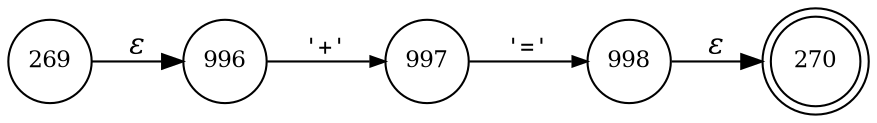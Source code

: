 digraph ATN {
rankdir=LR;
s270[fontsize=11, label="270", shape=doublecircle, fixedsize=true, width=.6];
s996[fontsize=11,label="996", shape=circle, fixedsize=true, width=.55, peripheries=1];
s997[fontsize=11,label="997", shape=circle, fixedsize=true, width=.55, peripheries=1];
s998[fontsize=11,label="998", shape=circle, fixedsize=true, width=.55, peripheries=1];
s269[fontsize=11,label="269", shape=circle, fixedsize=true, width=.55, peripheries=1];
s269 -> s996 [fontname="Times-Italic", label="&epsilon;"];
s996 -> s997 [fontsize=11, fontname="Courier", arrowsize=.7, label = "'+'", arrowhead = normal];
s997 -> s998 [fontsize=11, fontname="Courier", arrowsize=.7, label = "'='", arrowhead = normal];
s998 -> s270 [fontname="Times-Italic", label="&epsilon;"];
}
